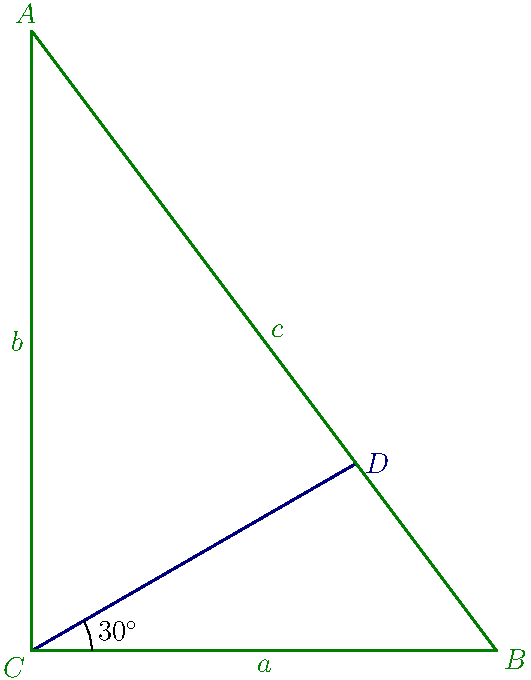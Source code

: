 settings.outformat = "png";
defaultpen(fontsize(14pt));
import geometry;

size(12cm);

triangle t1 = triangle((0, 4), (3, 0), (0, 0));
line l = line((0,0), 30);
point D = intersectionpoint(l, line(t1.VA, t1.VB));
draw((0,0) -- D, bp+0.5*blue);
show(LA="$A$", LB="$B$", LC="$C$", La="$a$", Lb="$b$", Lc="$c$", t1, bp+0.5*green);
label("$D$", D, align=E, bp+0.5*blue);
markangle("$30^\circ$",radius=30,t1.B,t1.C,D);
